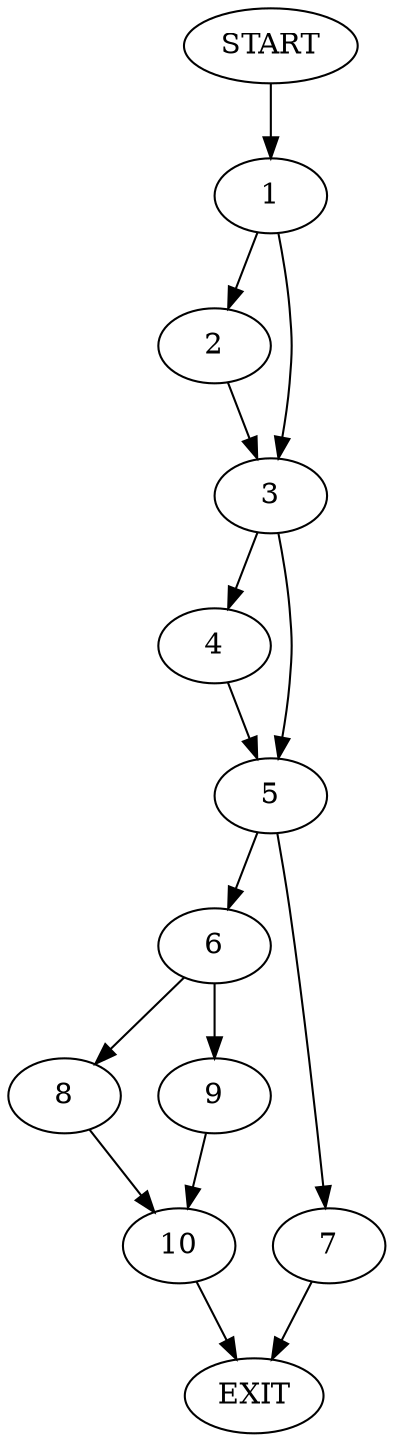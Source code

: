 digraph {
0 [label="START"]
11 [label="EXIT"]
0 -> 1
1 -> 2
1 -> 3
3 -> 4
3 -> 5
2 -> 3
5 -> 6
5 -> 7
4 -> 5
7 -> 11
6 -> 8
6 -> 9
9 -> 10
8 -> 10
10 -> 11
}
